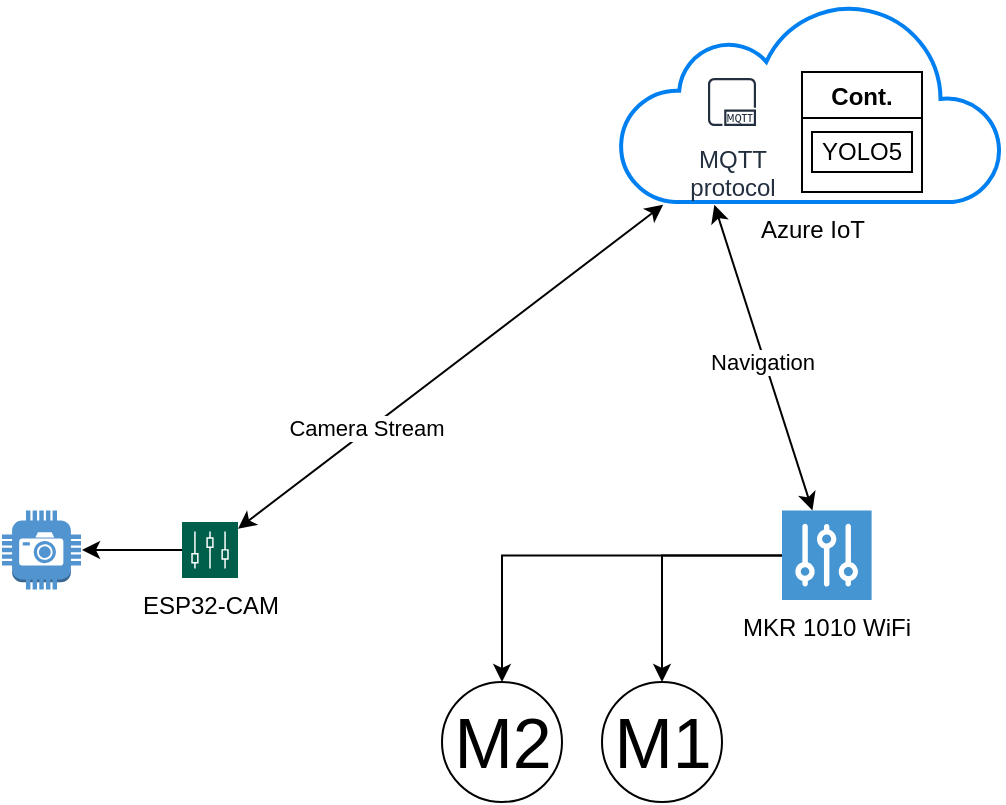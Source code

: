 <mxfile version="18.2.0" type="device"><diagram id="NBk4fLviFv84_3CA0_R8" name="Page-1"><mxGraphModel dx="1234" dy="739" grid="1" gridSize="10" guides="1" tooltips="1" connect="1" arrows="1" fold="1" page="1" pageScale="1" pageWidth="827" pageHeight="1169" math="0" shadow="0"><root><mxCell id="0"/><mxCell id="1" parent="0"/><mxCell id="-An12g26T47XOBaWVcCg-9" style="edgeStyle=orthogonalEdgeStyle;rounded=0;orthogonalLoop=1;jettySize=auto;html=1;" edge="1" parent="1" source="-An12g26T47XOBaWVcCg-1"><mxGeometry relative="1" as="geometry"><mxPoint x="70" y="284" as="targetPoint"/></mxGeometry></mxCell><mxCell id="-An12g26T47XOBaWVcCg-1" value="ESP32-CAM" style="sketch=0;pointerEvents=1;shadow=0;dashed=0;html=1;strokeColor=none;fillColor=#005F4B;labelPosition=center;verticalLabelPosition=bottom;verticalAlign=top;align=center;outlineConnect=0;shape=mxgraph.veeam2.controller;" vertex="1" parent="1"><mxGeometry x="120" y="270" width="28.0" height="28.0" as="geometry"/></mxCell><mxCell id="-An12g26T47XOBaWVcCg-12" style="edgeStyle=orthogonalEdgeStyle;rounded=0;orthogonalLoop=1;jettySize=auto;html=1;entryX=0.5;entryY=0;entryDx=0;entryDy=0;" edge="1" parent="1" source="-An12g26T47XOBaWVcCg-2" target="-An12g26T47XOBaWVcCg-10"><mxGeometry relative="1" as="geometry"/></mxCell><mxCell id="-An12g26T47XOBaWVcCg-13" style="edgeStyle=orthogonalEdgeStyle;rounded=0;orthogonalLoop=1;jettySize=auto;html=1;entryX=0.5;entryY=0;entryDx=0;entryDy=0;" edge="1" parent="1" source="-An12g26T47XOBaWVcCg-2" target="-An12g26T47XOBaWVcCg-11"><mxGeometry relative="1" as="geometry"/></mxCell><mxCell id="-An12g26T47XOBaWVcCg-2" value="MKR 1010 WiFi" style="pointerEvents=1;shadow=0;dashed=0;html=1;strokeColor=none;fillColor=#4495D1;labelPosition=center;verticalLabelPosition=bottom;verticalAlign=top;align=center;outlineConnect=0;shape=mxgraph.veeam.controller;" vertex="1" parent="1"><mxGeometry x="420" y="264.25" width="44.8" height="44.8" as="geometry"/></mxCell><mxCell id="-An12g26T47XOBaWVcCg-3" value="Azure IoT" style="html=1;verticalLabelPosition=bottom;align=center;labelBackgroundColor=#ffffff;verticalAlign=top;strokeWidth=2;strokeColor=#0080F0;shadow=0;dashed=0;shape=mxgraph.ios7.icons.cloud;" vertex="1" parent="1"><mxGeometry x="339" y="10" width="191" height="100" as="geometry"/></mxCell><mxCell id="-An12g26T47XOBaWVcCg-4" value="" style="endArrow=classic;startArrow=classic;html=1;rounded=0;entryX=0.113;entryY=1.014;entryDx=0;entryDy=0;entryPerimeter=0;" edge="1" parent="1" source="-An12g26T47XOBaWVcCg-1" target="-An12g26T47XOBaWVcCg-3"><mxGeometry width="50" height="50" relative="1" as="geometry"><mxPoint x="290" y="280" as="sourcePoint"/><mxPoint x="370" y="160" as="targetPoint"/></mxGeometry></mxCell><mxCell id="-An12g26T47XOBaWVcCg-14" value="Camera Stream" style="edgeLabel;html=1;align=center;verticalAlign=middle;resizable=0;points=[];" vertex="1" connectable="0" parent="-An12g26T47XOBaWVcCg-4"><mxGeometry x="-0.391" y="2" relative="1" as="geometry"><mxPoint as="offset"/></mxGeometry></mxCell><mxCell id="-An12g26T47XOBaWVcCg-5" value="" style="endArrow=classic;startArrow=classic;html=1;rounded=0;entryX=0.247;entryY=1.014;entryDx=0;entryDy=0;entryPerimeter=0;" edge="1" parent="1" source="-An12g26T47XOBaWVcCg-2" target="-An12g26T47XOBaWVcCg-3"><mxGeometry width="50" height="50" relative="1" as="geometry"><mxPoint x="180" y="272.106" as="sourcePoint"/><mxPoint x="387.95" y="110.0" as="targetPoint"/></mxGeometry></mxCell><mxCell id="-An12g26T47XOBaWVcCg-18" value="Navigation" style="edgeLabel;html=1;align=center;verticalAlign=middle;resizable=0;points=[];" vertex="1" connectable="0" parent="-An12g26T47XOBaWVcCg-5"><mxGeometry x="-0.019" y="2" relative="1" as="geometry"><mxPoint as="offset"/></mxGeometry></mxCell><mxCell id="-An12g26T47XOBaWVcCg-6" value="MQTT&#10;protocol" style="sketch=0;outlineConnect=0;fontColor=#232F3E;gradientColor=none;strokeColor=#232F3E;fillColor=#ffffff;dashed=0;verticalLabelPosition=bottom;verticalAlign=top;align=center;html=1;fontSize=12;fontStyle=0;aspect=fixed;shape=mxgraph.aws4.resourceIcon;resIcon=mxgraph.aws4.mqtt_protocol;" vertex="1" parent="1"><mxGeometry x="380" y="45" width="30" height="30" as="geometry"/></mxCell><mxCell id="-An12g26T47XOBaWVcCg-7" value="" style="outlineConnect=0;dashed=0;verticalLabelPosition=bottom;verticalAlign=top;align=center;html=1;shape=mxgraph.aws3.camera;fillColor=#5294CF;gradientColor=none;" vertex="1" parent="1"><mxGeometry x="30" y="264.25" width="39.5" height="39.5" as="geometry"/></mxCell><mxCell id="-An12g26T47XOBaWVcCg-10" value="M2" style="verticalLabelPosition=middle;shadow=0;dashed=0;align=center;html=1;verticalAlign=middle;strokeWidth=1;shape=ellipse;aspect=fixed;fontSize=35;" vertex="1" parent="1"><mxGeometry x="250" y="350" width="60" height="60" as="geometry"/></mxCell><mxCell id="-An12g26T47XOBaWVcCg-11" value="M1" style="verticalLabelPosition=middle;shadow=0;dashed=0;align=center;html=1;verticalAlign=middle;strokeWidth=1;shape=ellipse;aspect=fixed;fontSize=35;" vertex="1" parent="1"><mxGeometry x="330" y="350" width="60" height="60" as="geometry"/></mxCell><mxCell id="-An12g26T47XOBaWVcCg-17" value="Cont." style="swimlane;" vertex="1" parent="1"><mxGeometry x="430" y="45" width="60" height="60" as="geometry"/></mxCell><mxCell id="-An12g26T47XOBaWVcCg-19" value="YOLO5" style="rounded=0;whiteSpace=wrap;html=1;" vertex="1" parent="1"><mxGeometry x="435" y="75" width="50" height="20" as="geometry"/></mxCell></root></mxGraphModel></diagram></mxfile>